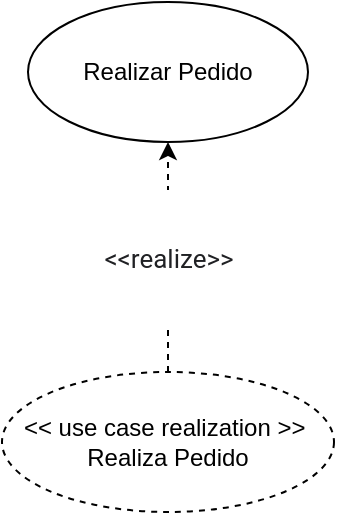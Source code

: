 <mxfile version="14.5.1" type="device"><diagram id="lM6zI0bdTLHdqskRyIaE" name="Página-1"><mxGraphModel dx="1024" dy="592" grid="1" gridSize="10" guides="1" tooltips="1" connect="1" arrows="1" fold="1" page="1" pageScale="1" pageWidth="827" pageHeight="1169" math="0" shadow="0"><root><mxCell id="0"/><mxCell id="1" parent="0"/><mxCell id="nSw_M8dT4WsGA-dRep1v-2" value="Realizar Pedido" style="ellipse;whiteSpace=wrap;html=1;" parent="1" vertex="1"><mxGeometry x="274" y="175" width="140" height="70" as="geometry"/></mxCell><mxCell id="nSw_M8dT4WsGA-dRep1v-5" value="&#10;&#10;&lt;span style=&quot;color: rgb(32, 33, 36); font-family: roboto, arial, sans-serif; font-size: 13px; font-style: normal; font-weight: 400; letter-spacing: normal; text-align: left; text-indent: 0px; text-transform: none; word-spacing: 0px; background-color: rgb(255, 255, 255); display: inline; float: none;&quot;&gt;&amp;lt;&amp;lt;realize&amp;gt;&amp;gt;&lt;/span&gt;&#10;&#10;" style="edgeStyle=orthogonalEdgeStyle;rounded=0;orthogonalLoop=1;jettySize=auto;html=1;entryX=0.5;entryY=1;entryDx=0;entryDy=0;dashed=1;" parent="1" source="nSw_M8dT4WsGA-dRep1v-4" target="nSw_M8dT4WsGA-dRep1v-2" edge="1"><mxGeometry relative="1" as="geometry"/></mxCell><mxCell id="nSw_M8dT4WsGA-dRep1v-4" value="&amp;lt;&amp;lt; use case realization &amp;gt;&amp;gt;&amp;nbsp;&lt;br&gt;Realiza Pedido" style="ellipse;whiteSpace=wrap;html=1;dashed=1;" parent="1" vertex="1"><mxGeometry x="261" y="360" width="166" height="70" as="geometry"/></mxCell></root></mxGraphModel></diagram></mxfile>